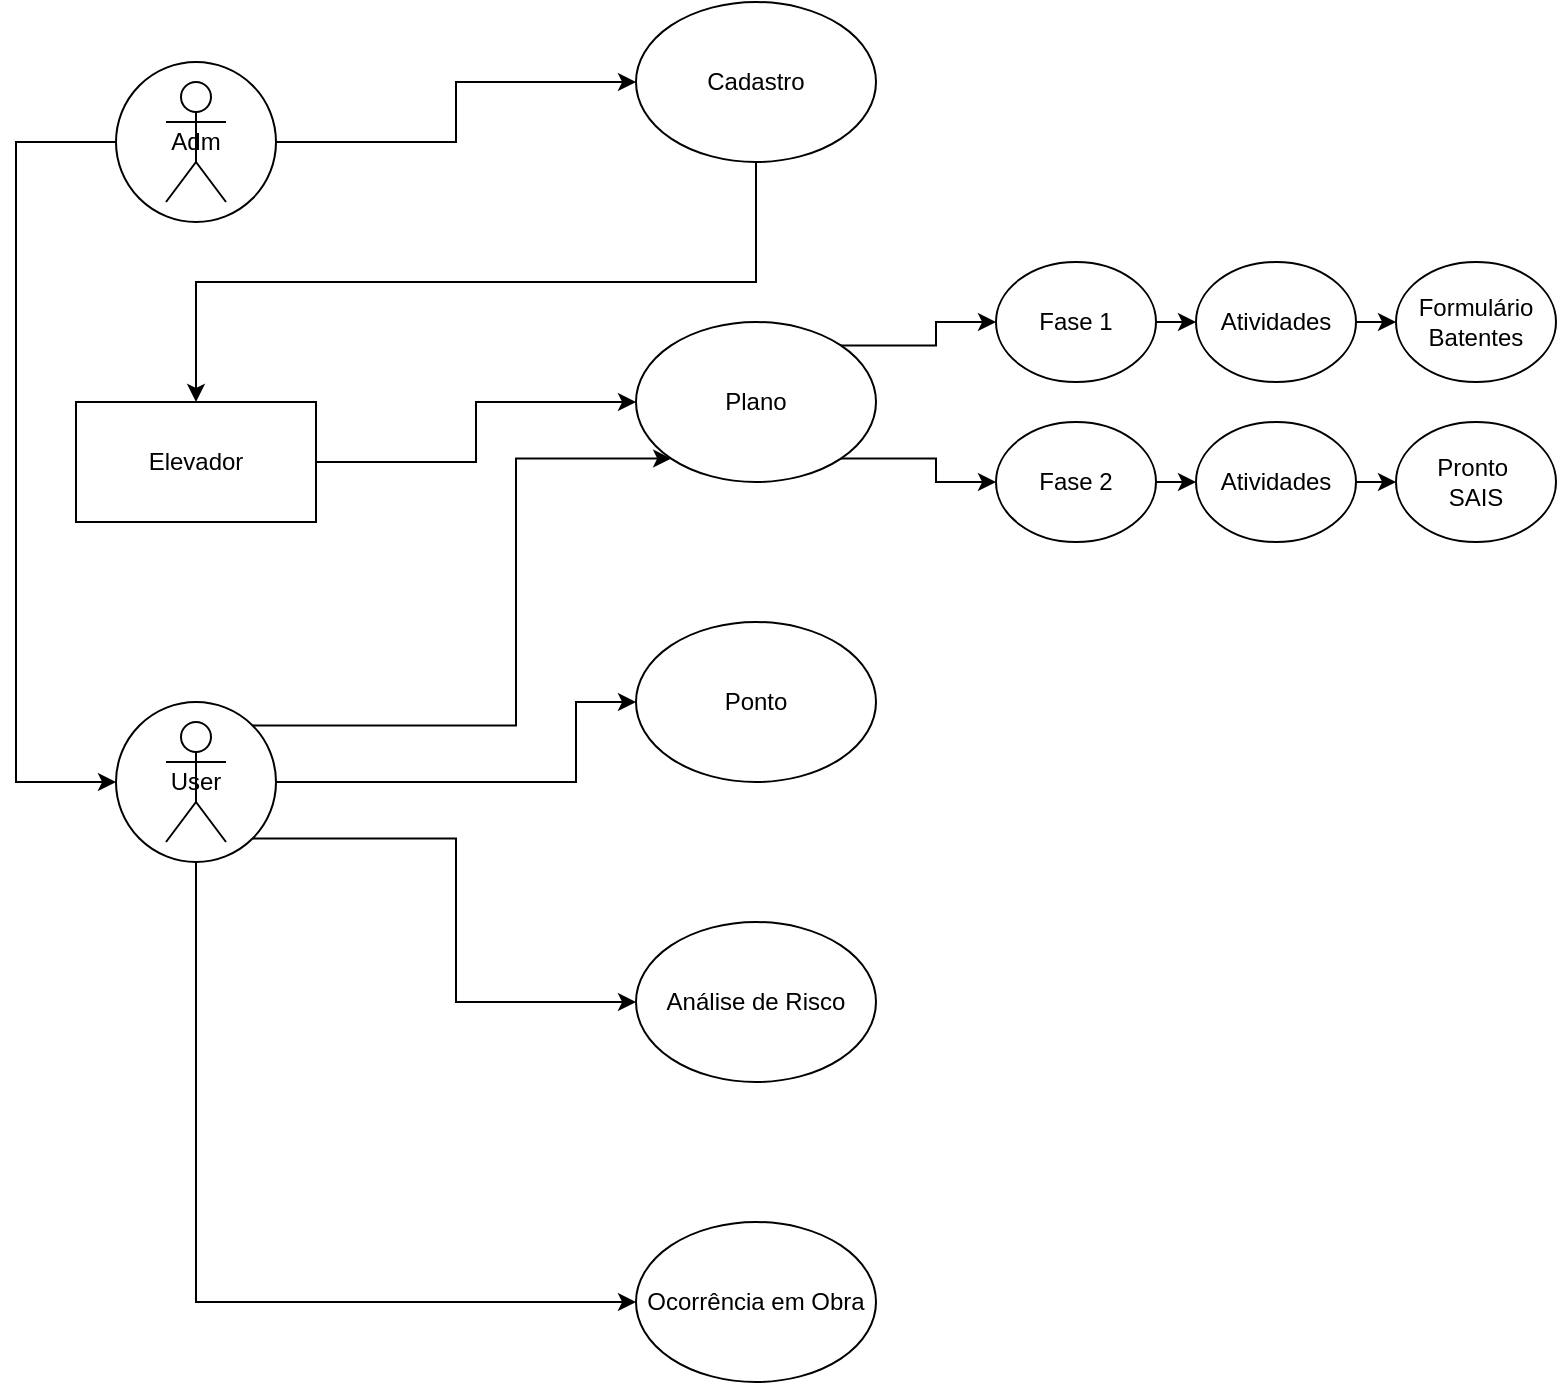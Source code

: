<mxfile version="20.8.23" type="github">
  <diagram name="Página-1" id="gMzLXXAR-y8SjcTsmRrf">
    <mxGraphModel dx="1434" dy="756" grid="1" gridSize="10" guides="1" tooltips="1" connect="1" arrows="1" fold="1" page="1" pageScale="1" pageWidth="827" pageHeight="1169" math="0" shadow="0">
      <root>
        <mxCell id="0" />
        <mxCell id="1" parent="0" />
        <mxCell id="-JG2YX_-zw_WIraSack9-35" style="edgeStyle=orthogonalEdgeStyle;rounded=0;orthogonalLoop=1;jettySize=auto;html=1;exitX=1;exitY=0;exitDx=0;exitDy=0;entryX=0;entryY=1;entryDx=0;entryDy=0;" edge="1" parent="1" source="-JG2YX_-zw_WIraSack9-32" target="-JG2YX_-zw_WIraSack9-18">
          <mxGeometry relative="1" as="geometry">
            <Array as="points">
              <mxPoint x="280" y="422" />
              <mxPoint x="280" y="288" />
            </Array>
          </mxGeometry>
        </mxCell>
        <mxCell id="-JG2YX_-zw_WIraSack9-36" style="edgeStyle=orthogonalEdgeStyle;rounded=0;orthogonalLoop=1;jettySize=auto;html=1;exitX=1;exitY=0.5;exitDx=0;exitDy=0;entryX=0;entryY=0.5;entryDx=0;entryDy=0;" edge="1" parent="1" source="-JG2YX_-zw_WIraSack9-32" target="-JG2YX_-zw_WIraSack9-14">
          <mxGeometry relative="1" as="geometry">
            <Array as="points">
              <mxPoint x="310" y="450" />
              <mxPoint x="310" y="410" />
            </Array>
          </mxGeometry>
        </mxCell>
        <mxCell id="-JG2YX_-zw_WIraSack9-37" style="edgeStyle=orthogonalEdgeStyle;rounded=0;orthogonalLoop=1;jettySize=auto;html=1;exitX=1;exitY=1;exitDx=0;exitDy=0;entryX=0;entryY=0.5;entryDx=0;entryDy=0;" edge="1" parent="1" source="-JG2YX_-zw_WIraSack9-32" target="-JG2YX_-zw_WIraSack9-16">
          <mxGeometry relative="1" as="geometry" />
        </mxCell>
        <mxCell id="-JG2YX_-zw_WIraSack9-38" style="edgeStyle=orthogonalEdgeStyle;rounded=0;orthogonalLoop=1;jettySize=auto;html=1;exitX=0.5;exitY=1;exitDx=0;exitDy=0;entryX=0;entryY=0.5;entryDx=0;entryDy=0;" edge="1" parent="1" source="-JG2YX_-zw_WIraSack9-32" target="-JG2YX_-zw_WIraSack9-15">
          <mxGeometry relative="1" as="geometry" />
        </mxCell>
        <mxCell id="-JG2YX_-zw_WIraSack9-32" value="User" style="ellipse;whiteSpace=wrap;html=1;aspect=fixed;" vertex="1" parent="1">
          <mxGeometry x="80" y="410" width="80" height="80" as="geometry" />
        </mxCell>
        <mxCell id="-JG2YX_-zw_WIraSack9-33" style="edgeStyle=orthogonalEdgeStyle;rounded=0;orthogonalLoop=1;jettySize=auto;html=1;exitX=1;exitY=0.5;exitDx=0;exitDy=0;entryX=0;entryY=0.5;entryDx=0;entryDy=0;" edge="1" parent="1" source="-JG2YX_-zw_WIraSack9-31" target="-JG2YX_-zw_WIraSack9-17">
          <mxGeometry relative="1" as="geometry" />
        </mxCell>
        <mxCell id="-JG2YX_-zw_WIraSack9-34" style="edgeStyle=orthogonalEdgeStyle;rounded=0;orthogonalLoop=1;jettySize=auto;html=1;exitX=0;exitY=0.5;exitDx=0;exitDy=0;entryX=0;entryY=0.5;entryDx=0;entryDy=0;" edge="1" parent="1" source="-JG2YX_-zw_WIraSack9-31" target="-JG2YX_-zw_WIraSack9-32">
          <mxGeometry relative="1" as="geometry">
            <Array as="points">
              <mxPoint x="30" y="130" />
              <mxPoint x="30" y="450" />
            </Array>
          </mxGeometry>
        </mxCell>
        <mxCell id="-JG2YX_-zw_WIraSack9-31" value="Adm" style="ellipse;whiteSpace=wrap;html=1;aspect=fixed;" vertex="1" parent="1">
          <mxGeometry x="80" y="90" width="80" height="80" as="geometry" />
        </mxCell>
        <mxCell id="-JG2YX_-zw_WIraSack9-22" style="edgeStyle=orthogonalEdgeStyle;rounded=0;orthogonalLoop=1;jettySize=auto;html=1;exitX=1;exitY=0.5;exitDx=0;exitDy=0;entryX=0;entryY=0.5;entryDx=0;entryDy=0;" edge="1" parent="1" source="-JG2YX_-zw_WIraSack9-1" target="-JG2YX_-zw_WIraSack9-18">
          <mxGeometry relative="1" as="geometry" />
        </mxCell>
        <mxCell id="-JG2YX_-zw_WIraSack9-1" value="Elevador" style="rounded=0;whiteSpace=wrap;html=1;" vertex="1" parent="1">
          <mxGeometry x="60" y="260" width="120" height="60" as="geometry" />
        </mxCell>
        <mxCell id="-JG2YX_-zw_WIraSack9-4" value="" style="shape=umlActor;verticalLabelPosition=bottom;verticalAlign=top;html=1;outlineConnect=0;" vertex="1" parent="1">
          <mxGeometry x="105" y="100" width="30" height="60" as="geometry" />
        </mxCell>
        <mxCell id="-JG2YX_-zw_WIraSack9-5" value="" style="shape=umlActor;verticalLabelPosition=bottom;verticalAlign=top;html=1;outlineConnect=0;" vertex="1" parent="1">
          <mxGeometry x="105" y="420" width="30" height="60" as="geometry" />
        </mxCell>
        <mxCell id="-JG2YX_-zw_WIraSack9-14" value="Ponto" style="ellipse;whiteSpace=wrap;html=1;" vertex="1" parent="1">
          <mxGeometry x="340" y="370" width="120" height="80" as="geometry" />
        </mxCell>
        <mxCell id="-JG2YX_-zw_WIraSack9-15" value="Ocorrência em Obra" style="ellipse;whiteSpace=wrap;html=1;" vertex="1" parent="1">
          <mxGeometry x="340" y="670" width="120" height="80" as="geometry" />
        </mxCell>
        <mxCell id="-JG2YX_-zw_WIraSack9-16" value="Análise de Risco" style="ellipse;whiteSpace=wrap;html=1;" vertex="1" parent="1">
          <mxGeometry x="340" y="520" width="120" height="80" as="geometry" />
        </mxCell>
        <mxCell id="-JG2YX_-zw_WIraSack9-21" style="edgeStyle=orthogonalEdgeStyle;rounded=0;orthogonalLoop=1;jettySize=auto;html=1;exitX=0.5;exitY=1;exitDx=0;exitDy=0;entryX=0.5;entryY=0;entryDx=0;entryDy=0;" edge="1" parent="1" source="-JG2YX_-zw_WIraSack9-17" target="-JG2YX_-zw_WIraSack9-1">
          <mxGeometry relative="1" as="geometry" />
        </mxCell>
        <mxCell id="-JG2YX_-zw_WIraSack9-17" value="Cadastro" style="ellipse;whiteSpace=wrap;html=1;" vertex="1" parent="1">
          <mxGeometry x="340" y="60" width="120" height="80" as="geometry" />
        </mxCell>
        <mxCell id="-JG2YX_-zw_WIraSack9-41" style="edgeStyle=orthogonalEdgeStyle;rounded=0;orthogonalLoop=1;jettySize=auto;html=1;exitX=1;exitY=0;exitDx=0;exitDy=0;entryX=0;entryY=0.5;entryDx=0;entryDy=0;" edge="1" parent="1" source="-JG2YX_-zw_WIraSack9-18" target="-JG2YX_-zw_WIraSack9-39">
          <mxGeometry relative="1" as="geometry" />
        </mxCell>
        <mxCell id="-JG2YX_-zw_WIraSack9-42" style="edgeStyle=orthogonalEdgeStyle;rounded=0;orthogonalLoop=1;jettySize=auto;html=1;exitX=1;exitY=1;exitDx=0;exitDy=0;entryX=0;entryY=0.5;entryDx=0;entryDy=0;" edge="1" parent="1" source="-JG2YX_-zw_WIraSack9-18" target="-JG2YX_-zw_WIraSack9-40">
          <mxGeometry relative="1" as="geometry" />
        </mxCell>
        <mxCell id="-JG2YX_-zw_WIraSack9-18" value="Plano" style="ellipse;whiteSpace=wrap;html=1;" vertex="1" parent="1">
          <mxGeometry x="340" y="220" width="120" height="80" as="geometry" />
        </mxCell>
        <mxCell id="-JG2YX_-zw_WIraSack9-47" style="edgeStyle=orthogonalEdgeStyle;rounded=0;orthogonalLoop=1;jettySize=auto;html=1;exitX=1;exitY=0.5;exitDx=0;exitDy=0;entryX=0;entryY=0.5;entryDx=0;entryDy=0;" edge="1" parent="1" source="-JG2YX_-zw_WIraSack9-39" target="-JG2YX_-zw_WIraSack9-44">
          <mxGeometry relative="1" as="geometry" />
        </mxCell>
        <mxCell id="-JG2YX_-zw_WIraSack9-39" value="Fase 1" style="ellipse;whiteSpace=wrap;html=1;" vertex="1" parent="1">
          <mxGeometry x="520" y="190" width="80" height="60" as="geometry" />
        </mxCell>
        <mxCell id="-JG2YX_-zw_WIraSack9-46" style="edgeStyle=orthogonalEdgeStyle;rounded=0;orthogonalLoop=1;jettySize=auto;html=1;exitX=1;exitY=0.5;exitDx=0;exitDy=0;entryX=0;entryY=0.5;entryDx=0;entryDy=0;" edge="1" parent="1" source="-JG2YX_-zw_WIraSack9-40" target="-JG2YX_-zw_WIraSack9-45">
          <mxGeometry relative="1" as="geometry" />
        </mxCell>
        <mxCell id="-JG2YX_-zw_WIraSack9-40" value="Fase 2" style="ellipse;whiteSpace=wrap;html=1;" vertex="1" parent="1">
          <mxGeometry x="520" y="270" width="80" height="60" as="geometry" />
        </mxCell>
        <mxCell id="-JG2YX_-zw_WIraSack9-50" style="edgeStyle=orthogonalEdgeStyle;rounded=0;orthogonalLoop=1;jettySize=auto;html=1;exitX=1;exitY=0.5;exitDx=0;exitDy=0;entryX=0;entryY=0.5;entryDx=0;entryDy=0;" edge="1" parent="1" source="-JG2YX_-zw_WIraSack9-44" target="-JG2YX_-zw_WIraSack9-48">
          <mxGeometry relative="1" as="geometry" />
        </mxCell>
        <mxCell id="-JG2YX_-zw_WIraSack9-44" value="Atividades" style="ellipse;whiteSpace=wrap;html=1;" vertex="1" parent="1">
          <mxGeometry x="620" y="190" width="80" height="60" as="geometry" />
        </mxCell>
        <mxCell id="-JG2YX_-zw_WIraSack9-51" style="edgeStyle=orthogonalEdgeStyle;rounded=0;orthogonalLoop=1;jettySize=auto;html=1;exitX=1;exitY=0.5;exitDx=0;exitDy=0;entryX=0;entryY=0.5;entryDx=0;entryDy=0;" edge="1" parent="1" source="-JG2YX_-zw_WIraSack9-45" target="-JG2YX_-zw_WIraSack9-49">
          <mxGeometry relative="1" as="geometry" />
        </mxCell>
        <mxCell id="-JG2YX_-zw_WIraSack9-45" value="Atividades" style="ellipse;whiteSpace=wrap;html=1;" vertex="1" parent="1">
          <mxGeometry x="620" y="270" width="80" height="60" as="geometry" />
        </mxCell>
        <mxCell id="-JG2YX_-zw_WIraSack9-48" value="Formulário&lt;br&gt;Batentes" style="ellipse;whiteSpace=wrap;html=1;" vertex="1" parent="1">
          <mxGeometry x="720" y="190" width="80" height="60" as="geometry" />
        </mxCell>
        <mxCell id="-JG2YX_-zw_WIraSack9-49" value="Pronto&amp;nbsp;&lt;br&gt;SAIS" style="ellipse;whiteSpace=wrap;html=1;" vertex="1" parent="1">
          <mxGeometry x="720" y="270" width="80" height="60" as="geometry" />
        </mxCell>
      </root>
    </mxGraphModel>
  </diagram>
</mxfile>
